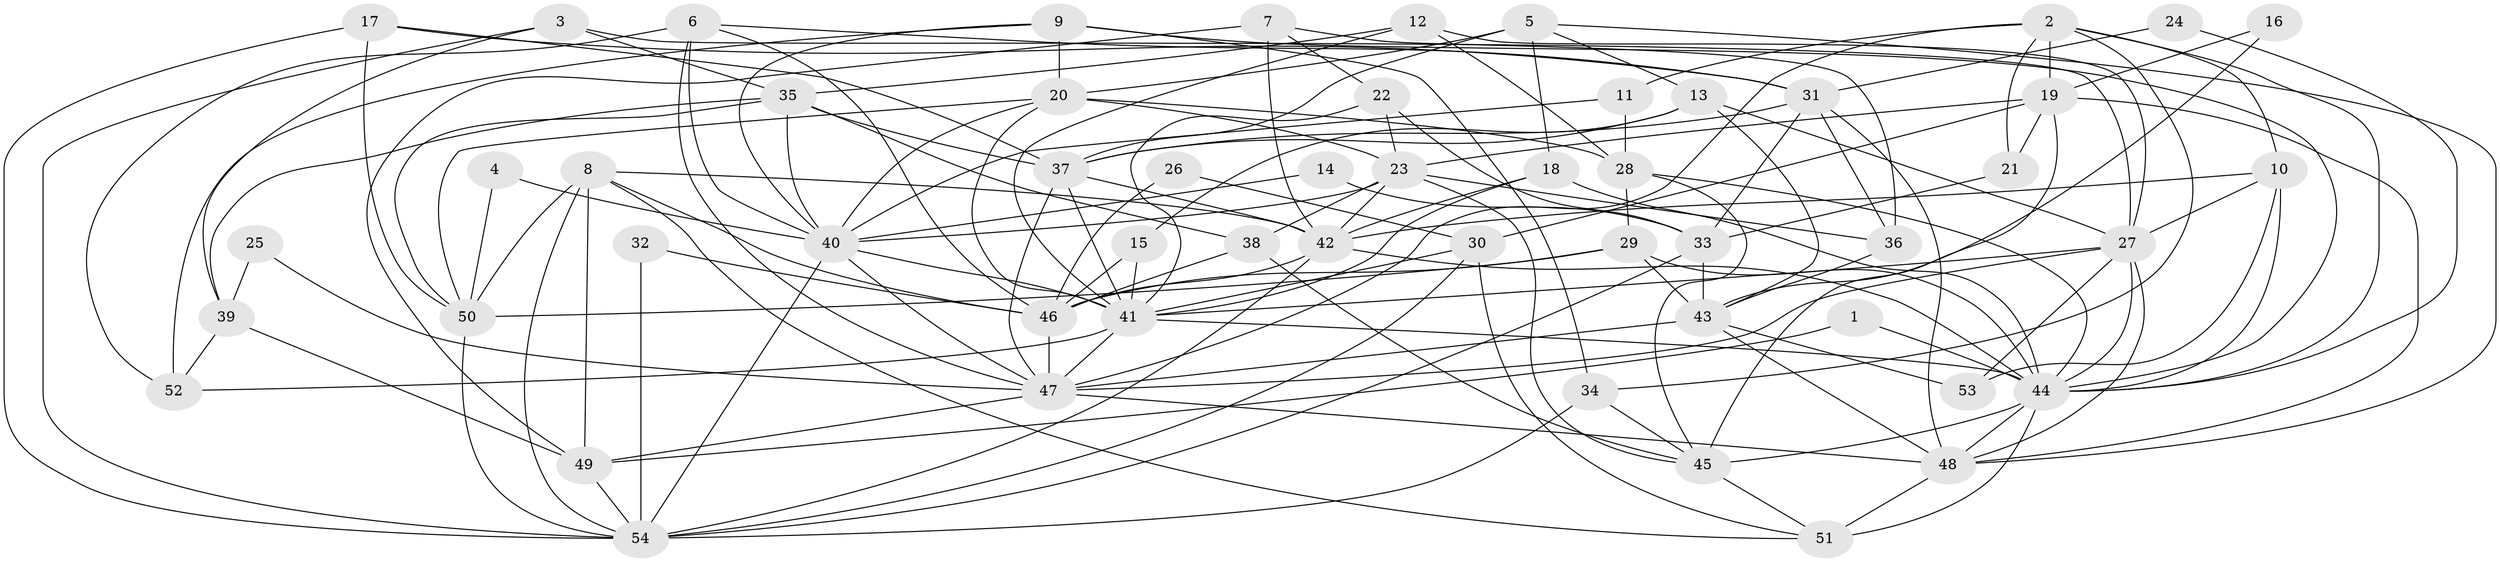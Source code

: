 // original degree distribution, {4: 0.3177570093457944, 2: 0.12149532710280374, 3: 0.2897196261682243, 6: 0.08411214953271028, 7: 0.056074766355140186, 5: 0.11214953271028037, 9: 0.009345794392523364, 8: 0.009345794392523364}
// Generated by graph-tools (version 1.1) at 2025/26/03/09/25 03:26:22]
// undirected, 54 vertices, 152 edges
graph export_dot {
graph [start="1"]
  node [color=gray90,style=filled];
  1;
  2;
  3;
  4;
  5;
  6;
  7;
  8;
  9;
  10;
  11;
  12;
  13;
  14;
  15;
  16;
  17;
  18;
  19;
  20;
  21;
  22;
  23;
  24;
  25;
  26;
  27;
  28;
  29;
  30;
  31;
  32;
  33;
  34;
  35;
  36;
  37;
  38;
  39;
  40;
  41;
  42;
  43;
  44;
  45;
  46;
  47;
  48;
  49;
  50;
  51;
  52;
  53;
  54;
  1 -- 44 [weight=1.0];
  1 -- 49 [weight=1.0];
  2 -- 10 [weight=1.0];
  2 -- 11 [weight=1.0];
  2 -- 19 [weight=1.0];
  2 -- 21 [weight=1.0];
  2 -- 34 [weight=1.0];
  2 -- 44 [weight=1.0];
  2 -- 47 [weight=1.0];
  3 -- 27 [weight=1.0];
  3 -- 35 [weight=1.0];
  3 -- 39 [weight=1.0];
  3 -- 54 [weight=1.0];
  4 -- 40 [weight=1.0];
  4 -- 50 [weight=1.0];
  5 -- 13 [weight=1.0];
  5 -- 18 [weight=1.0];
  5 -- 20 [weight=1.0];
  5 -- 37 [weight=1.0];
  5 -- 48 [weight=1.0];
  6 -- 31 [weight=1.0];
  6 -- 40 [weight=1.0];
  6 -- 46 [weight=1.0];
  6 -- 47 [weight=1.0];
  6 -- 52 [weight=1.0];
  7 -- 22 [weight=1.0];
  7 -- 36 [weight=1.0];
  7 -- 42 [weight=1.0];
  7 -- 49 [weight=1.0];
  8 -- 42 [weight=1.0];
  8 -- 46 [weight=1.0];
  8 -- 49 [weight=1.0];
  8 -- 50 [weight=1.0];
  8 -- 51 [weight=1.0];
  8 -- 54 [weight=1.0];
  9 -- 20 [weight=1.0];
  9 -- 34 [weight=1.0];
  9 -- 40 [weight=1.0];
  9 -- 44 [weight=1.0];
  9 -- 52 [weight=1.0];
  10 -- 27 [weight=1.0];
  10 -- 42 [weight=1.0];
  10 -- 44 [weight=1.0];
  10 -- 53 [weight=1.0];
  11 -- 28 [weight=1.0];
  11 -- 40 [weight=1.0];
  12 -- 27 [weight=1.0];
  12 -- 28 [weight=1.0];
  12 -- 35 [weight=1.0];
  12 -- 41 [weight=1.0];
  13 -- 15 [weight=1.0];
  13 -- 27 [weight=2.0];
  13 -- 37 [weight=1.0];
  13 -- 43 [weight=1.0];
  14 -- 33 [weight=1.0];
  14 -- 40 [weight=1.0];
  15 -- 41 [weight=1.0];
  15 -- 46 [weight=1.0];
  16 -- 19 [weight=1.0];
  16 -- 43 [weight=1.0];
  17 -- 31 [weight=1.0];
  17 -- 37 [weight=1.0];
  17 -- 50 [weight=1.0];
  17 -- 54 [weight=1.0];
  18 -- 41 [weight=1.0];
  18 -- 42 [weight=1.0];
  18 -- 44 [weight=1.0];
  19 -- 21 [weight=1.0];
  19 -- 23 [weight=1.0];
  19 -- 30 [weight=1.0];
  19 -- 45 [weight=1.0];
  19 -- 48 [weight=2.0];
  20 -- 23 [weight=1.0];
  20 -- 28 [weight=1.0];
  20 -- 40 [weight=1.0];
  20 -- 41 [weight=1.0];
  20 -- 50 [weight=1.0];
  21 -- 33 [weight=1.0];
  22 -- 23 [weight=1.0];
  22 -- 33 [weight=1.0];
  22 -- 41 [weight=1.0];
  23 -- 36 [weight=1.0];
  23 -- 38 [weight=1.0];
  23 -- 40 [weight=1.0];
  23 -- 42 [weight=1.0];
  23 -- 45 [weight=1.0];
  24 -- 31 [weight=1.0];
  24 -- 44 [weight=1.0];
  25 -- 39 [weight=2.0];
  25 -- 47 [weight=1.0];
  26 -- 30 [weight=1.0];
  26 -- 46 [weight=1.0];
  27 -- 41 [weight=1.0];
  27 -- 44 [weight=1.0];
  27 -- 47 [weight=1.0];
  27 -- 48 [weight=1.0];
  27 -- 53 [weight=1.0];
  28 -- 29 [weight=1.0];
  28 -- 44 [weight=1.0];
  28 -- 45 [weight=1.0];
  29 -- 43 [weight=1.0];
  29 -- 44 [weight=1.0];
  29 -- 46 [weight=1.0];
  29 -- 50 [weight=1.0];
  30 -- 41 [weight=1.0];
  30 -- 51 [weight=1.0];
  30 -- 54 [weight=1.0];
  31 -- 33 [weight=1.0];
  31 -- 36 [weight=1.0];
  31 -- 37 [weight=1.0];
  31 -- 48 [weight=1.0];
  32 -- 46 [weight=1.0];
  32 -- 54 [weight=1.0];
  33 -- 43 [weight=1.0];
  33 -- 54 [weight=1.0];
  34 -- 45 [weight=1.0];
  34 -- 54 [weight=1.0];
  35 -- 37 [weight=1.0];
  35 -- 38 [weight=1.0];
  35 -- 39 [weight=1.0];
  35 -- 40 [weight=1.0];
  35 -- 50 [weight=1.0];
  36 -- 43 [weight=1.0];
  37 -- 41 [weight=1.0];
  37 -- 42 [weight=1.0];
  37 -- 47 [weight=1.0];
  38 -- 45 [weight=1.0];
  38 -- 46 [weight=1.0];
  39 -- 49 [weight=1.0];
  39 -- 52 [weight=1.0];
  40 -- 41 [weight=1.0];
  40 -- 47 [weight=1.0];
  40 -- 54 [weight=1.0];
  41 -- 44 [weight=1.0];
  41 -- 47 [weight=1.0];
  41 -- 52 [weight=1.0];
  42 -- 44 [weight=3.0];
  42 -- 46 [weight=1.0];
  42 -- 54 [weight=1.0];
  43 -- 47 [weight=1.0];
  43 -- 48 [weight=1.0];
  43 -- 53 [weight=1.0];
  44 -- 45 [weight=2.0];
  44 -- 48 [weight=1.0];
  44 -- 51 [weight=1.0];
  45 -- 51 [weight=1.0];
  46 -- 47 [weight=1.0];
  47 -- 48 [weight=1.0];
  47 -- 49 [weight=1.0];
  48 -- 51 [weight=2.0];
  49 -- 54 [weight=1.0];
  50 -- 54 [weight=1.0];
}
